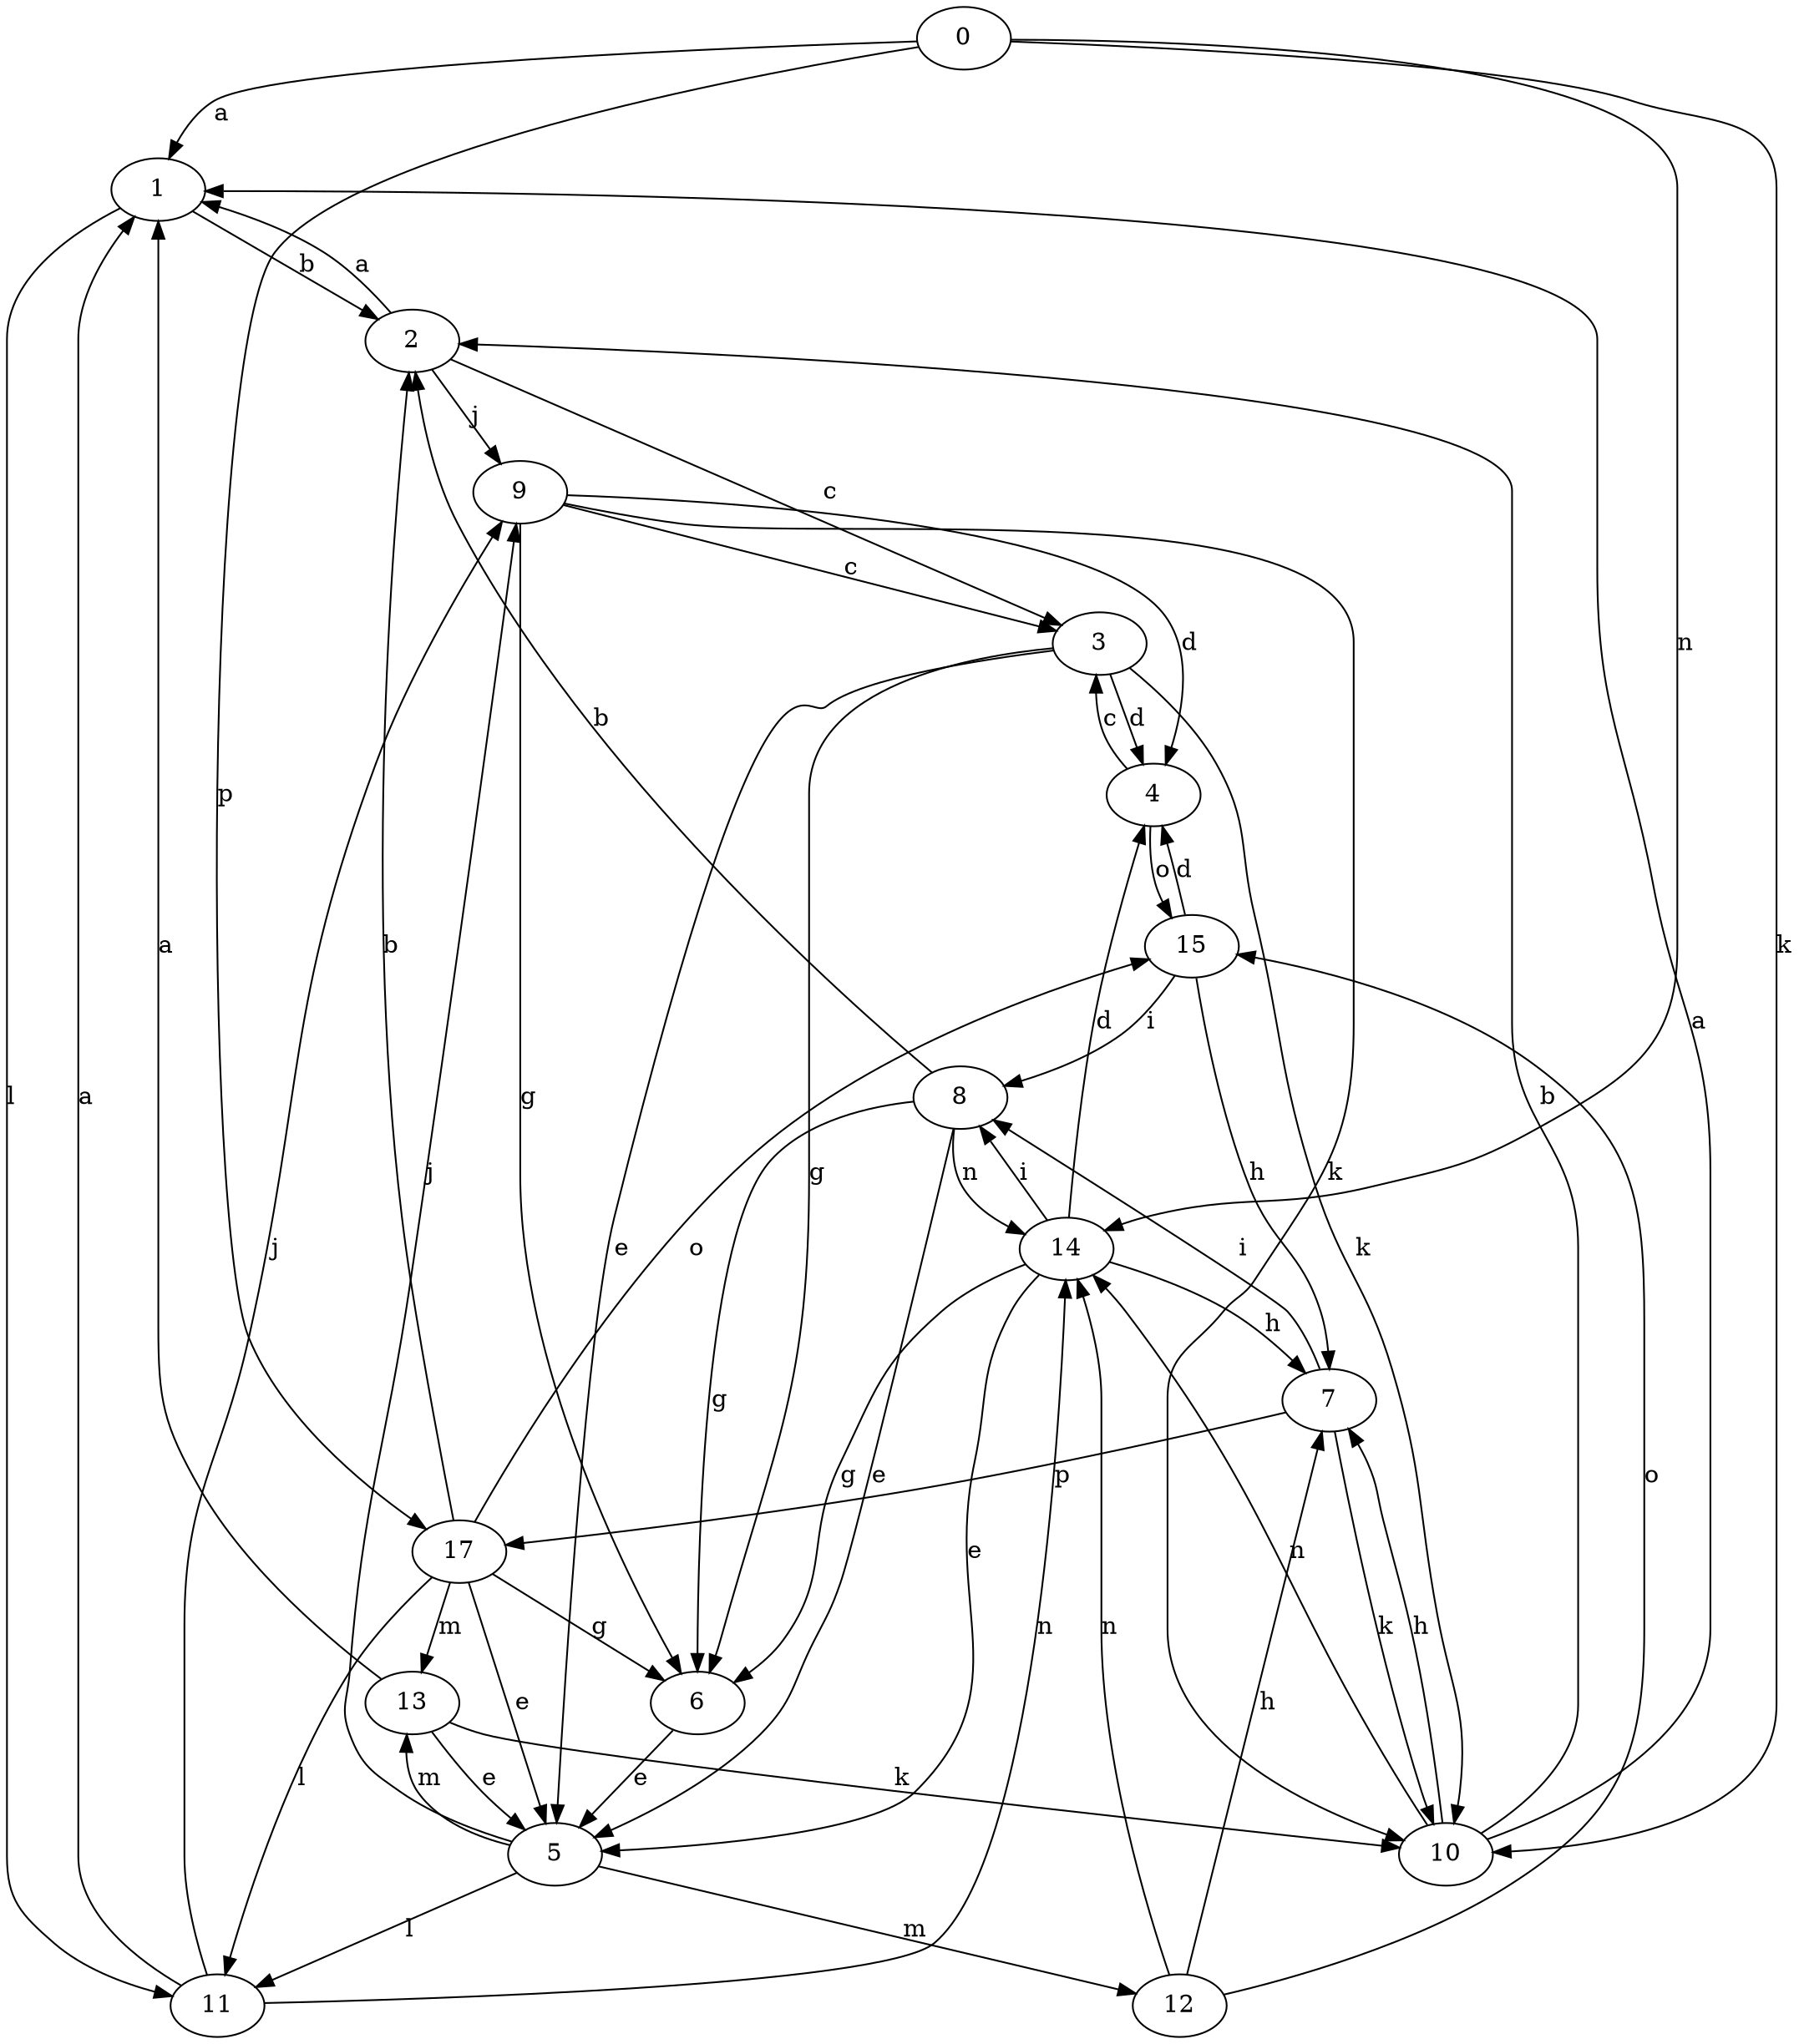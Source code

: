 strict digraph  {
0;
1;
2;
3;
4;
5;
6;
7;
8;
9;
10;
11;
12;
13;
14;
15;
17;
0 -> 1  [label=a];
0 -> 10  [label=k];
0 -> 14  [label=n];
0 -> 17  [label=p];
1 -> 2  [label=b];
1 -> 11  [label=l];
2 -> 1  [label=a];
2 -> 3  [label=c];
2 -> 9  [label=j];
3 -> 4  [label=d];
3 -> 5  [label=e];
3 -> 6  [label=g];
3 -> 10  [label=k];
4 -> 3  [label=c];
4 -> 15  [label=o];
5 -> 9  [label=j];
5 -> 11  [label=l];
5 -> 12  [label=m];
5 -> 13  [label=m];
6 -> 5  [label=e];
7 -> 8  [label=i];
7 -> 10  [label=k];
7 -> 17  [label=p];
8 -> 2  [label=b];
8 -> 5  [label=e];
8 -> 6  [label=g];
8 -> 14  [label=n];
9 -> 3  [label=c];
9 -> 4  [label=d];
9 -> 6  [label=g];
9 -> 10  [label=k];
10 -> 1  [label=a];
10 -> 2  [label=b];
10 -> 7  [label=h];
10 -> 14  [label=n];
11 -> 1  [label=a];
11 -> 9  [label=j];
11 -> 14  [label=n];
12 -> 7  [label=h];
12 -> 14  [label=n];
12 -> 15  [label=o];
13 -> 1  [label=a];
13 -> 5  [label=e];
13 -> 10  [label=k];
14 -> 4  [label=d];
14 -> 5  [label=e];
14 -> 6  [label=g];
14 -> 7  [label=h];
14 -> 8  [label=i];
15 -> 4  [label=d];
15 -> 7  [label=h];
15 -> 8  [label=i];
17 -> 2  [label=b];
17 -> 5  [label=e];
17 -> 6  [label=g];
17 -> 11  [label=l];
17 -> 13  [label=m];
17 -> 15  [label=o];
}

